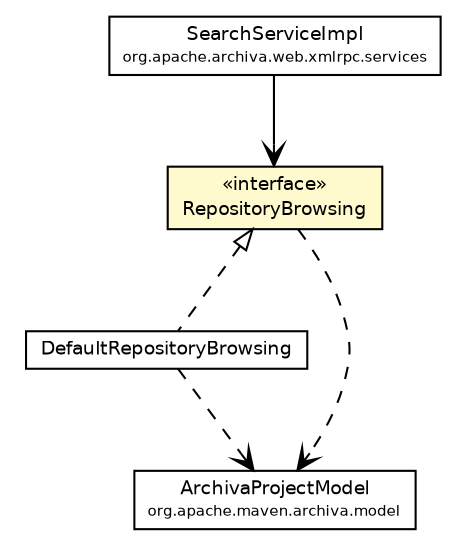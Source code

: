 #!/usr/local/bin/dot
#
# Class diagram 
# Generated by UmlGraph version 4.6 (http://www.spinellis.gr/sw/umlgraph)
#

digraph G {
	edge [fontname="Helvetica",fontsize=10,labelfontname="Helvetica",labelfontsize=10];
	node [fontname="Helvetica",fontsize=10,shape=plaintext];
	// org.apache.maven.archiva.database.browsing.RepositoryBrowsing
	c87098 [label=<<table border="0" cellborder="1" cellspacing="0" cellpadding="2" port="p" bgcolor="lemonChiffon" href="./RepositoryBrowsing.html">
		<tr><td><table border="0" cellspacing="0" cellpadding="1">
			<tr><td> &laquo;interface&raquo; </td></tr>
			<tr><td> RepositoryBrowsing </td></tr>
		</table></td></tr>
		</table>>, fontname="Helvetica", fontcolor="black", fontsize=9.0];
	// org.apache.maven.archiva.database.browsing.DefaultRepositoryBrowsing
	c87100 [label=<<table border="0" cellborder="1" cellspacing="0" cellpadding="2" port="p" href="./DefaultRepositoryBrowsing.html">
		<tr><td><table border="0" cellspacing="0" cellpadding="1">
			<tr><td> DefaultRepositoryBrowsing </td></tr>
		</table></td></tr>
		</table>>, fontname="Helvetica", fontcolor="black", fontsize=9.0];
	// org.apache.archiva.web.xmlrpc.services.SearchServiceImpl
	c87308 [label=<<table border="0" cellborder="1" cellspacing="0" cellpadding="2" port="p" href="../../../../archiva/web/xmlrpc/services/SearchServiceImpl.html">
		<tr><td><table border="0" cellspacing="0" cellpadding="1">
			<tr><td> SearchServiceImpl </td></tr>
			<tr><td><font point-size="7.0"> org.apache.archiva.web.xmlrpc.services </font></td></tr>
		</table></td></tr>
		</table>>, fontname="Helvetica", fontcolor="black", fontsize=9.0];
	//org.apache.maven.archiva.database.browsing.DefaultRepositoryBrowsing implements org.apache.maven.archiva.database.browsing.RepositoryBrowsing
	c87098:p -> c87100:p [dir=back,arrowtail=empty,style=dashed];
	// org.apache.archiva.web.xmlrpc.services.SearchServiceImpl NAVASSOC org.apache.maven.archiva.database.browsing.RepositoryBrowsing
	c87308:p -> c87098:p [taillabel="", label="", headlabel="", fontname="Helvetica", fontcolor="black", fontsize=10.0, color="black", arrowhead=open];
	// org.apache.maven.archiva.database.browsing.RepositoryBrowsing DEPEND org.apache.maven.archiva.model.ArchivaProjectModel
	c87098:p -> c87312:p [taillabel="", label="", headlabel="", fontname="Helvetica", fontcolor="black", fontsize=10.0, color="black", arrowhead=open, style=dashed];
	// org.apache.maven.archiva.database.browsing.DefaultRepositoryBrowsing DEPEND org.apache.maven.archiva.model.ArchivaProjectModel
	c87100:p -> c87312:p [taillabel="", label="", headlabel="", fontname="Helvetica", fontcolor="black", fontsize=10.0, color="black", arrowhead=open, style=dashed];
	// org.apache.maven.archiva.model.ArchivaProjectModel
	c87312 [label=<<table border="0" cellborder="1" cellspacing="0" cellpadding="2" port="p" href="http://java.sun.com/j2se/1.4.2/docs/api/org/apache/maven/archiva/model/ArchivaProjectModel.html">
		<tr><td><table border="0" cellspacing="0" cellpadding="1">
			<tr><td> ArchivaProjectModel </td></tr>
			<tr><td><font point-size="7.0"> org.apache.maven.archiva.model </font></td></tr>
		</table></td></tr>
		</table>>, fontname="Helvetica", fontcolor="black", fontsize=9.0];
}

